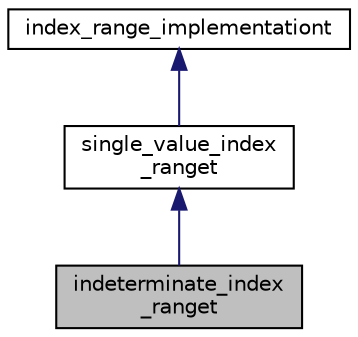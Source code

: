 digraph "indeterminate_index_ranget"
{
 // LATEX_PDF_SIZE
  bgcolor="transparent";
  edge [fontname="Helvetica",fontsize="10",labelfontname="Helvetica",labelfontsize="10"];
  node [fontname="Helvetica",fontsize="10",shape=record];
  Node1 [label="indeterminate_index\l_ranget",height=0.2,width=0.4,color="black", fillcolor="grey75", style="filled", fontcolor="black",tooltip=" "];
  Node2 -> Node1 [dir="back",color="midnightblue",fontsize="10",style="solid",fontname="Helvetica"];
  Node2 [label="single_value_index\l_ranget",height=0.2,width=0.4,color="black",URL="$classsingle__value__index__ranget.html",tooltip=" "];
  Node3 -> Node2 [dir="back",color="midnightblue",fontsize="10",style="solid",fontname="Helvetica"];
  Node3 [label="index_range_implementationt",height=0.2,width=0.4,color="black",URL="$classindex__range__implementationt.html",tooltip=" "];
}
